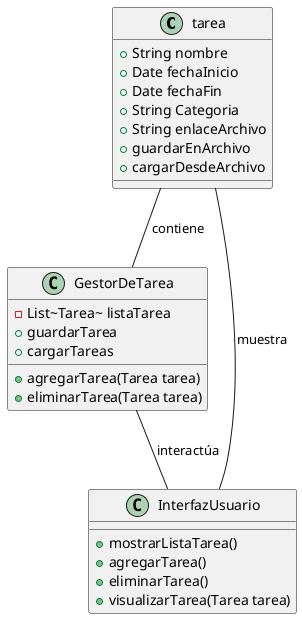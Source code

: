 @startuml

class tarea {
    +String nombre
    +Date fechaInicio
    +Date fechaFin
    +String Categoria
    +String enlaceArchivo
    +guardarEnArchivo
    +cargarDesdeArchivo
}

class GestorDeTarea{
    -List~Tarea~ listaTarea
    +agregarTarea(Tarea tarea)
    +eliminarTarea(Tarea tarea)
    +guardarTarea
    +cargarTareas
}

class InterfazUsuario{
    +mostrarListaTarea()
    +agregarTarea()
    +eliminarTarea()
    +visualizarTarea(Tarea tarea)
}

tarea -- GestorDeTarea : contiene
GestorDeTarea -- InterfazUsuario : interactúa
InterfazUsuario -- tarea : muestra 


@enduml